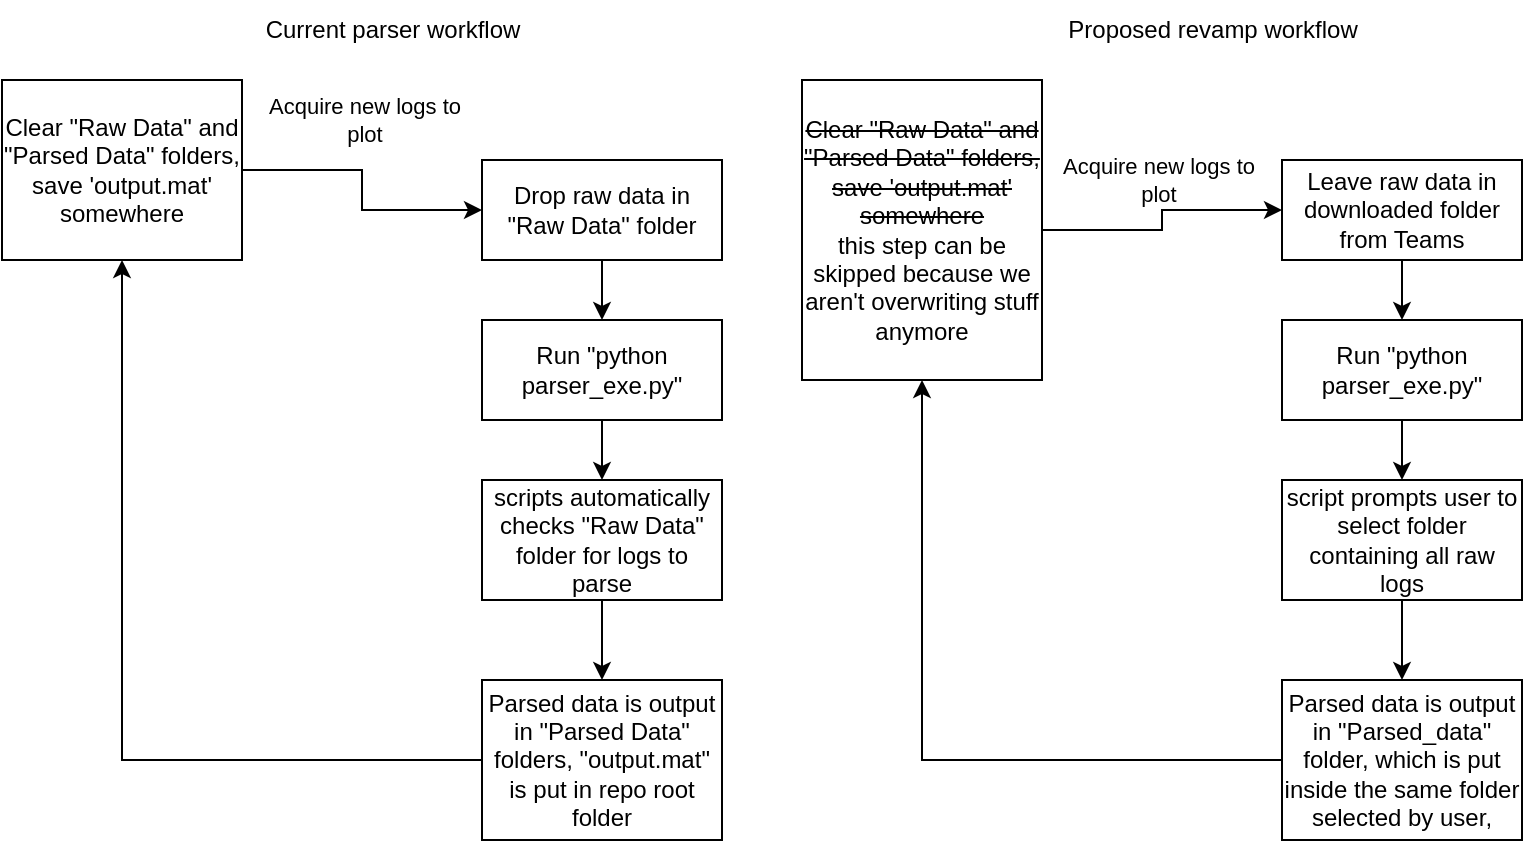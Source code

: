 <mxfile version="22.0.6" type="device">
  <diagram name="Page-1" id="50k1JGjWik0fVtjj7pBr">
    <mxGraphModel dx="896" dy="474" grid="1" gridSize="10" guides="1" tooltips="1" connect="1" arrows="1" fold="1" page="1" pageScale="1" pageWidth="850" pageHeight="1100" math="0" shadow="0">
      <root>
        <mxCell id="0" />
        <mxCell id="1" parent="0" />
        <mxCell id="UGzPLeG-0t3EQpkOzJZr-6" style="edgeStyle=orthogonalEdgeStyle;rounded=0;orthogonalLoop=1;jettySize=auto;html=1;exitX=0.5;exitY=1;exitDx=0;exitDy=0;entryX=0.5;entryY=0;entryDx=0;entryDy=0;" edge="1" parent="1" source="UGzPLeG-0t3EQpkOzJZr-1" target="UGzPLeG-0t3EQpkOzJZr-2">
          <mxGeometry relative="1" as="geometry" />
        </mxCell>
        <mxCell id="UGzPLeG-0t3EQpkOzJZr-1" value="Drop raw data in &quot;Raw Data&quot; folder" style="rounded=0;whiteSpace=wrap;html=1;" vertex="1" parent="1">
          <mxGeometry x="240" y="80" width="120" height="50" as="geometry" />
        </mxCell>
        <mxCell id="UGzPLeG-0t3EQpkOzJZr-23" style="edgeStyle=orthogonalEdgeStyle;rounded=0;orthogonalLoop=1;jettySize=auto;html=1;exitX=0.5;exitY=1;exitDx=0;exitDy=0;entryX=0.5;entryY=0;entryDx=0;entryDy=0;" edge="1" parent="1" source="UGzPLeG-0t3EQpkOzJZr-2" target="UGzPLeG-0t3EQpkOzJZr-21">
          <mxGeometry relative="1" as="geometry" />
        </mxCell>
        <mxCell id="UGzPLeG-0t3EQpkOzJZr-2" value="Run &quot;python parser_exe.py&quot;" style="rounded=0;whiteSpace=wrap;html=1;" vertex="1" parent="1">
          <mxGeometry x="240" y="160" width="120" height="50" as="geometry" />
        </mxCell>
        <mxCell id="UGzPLeG-0t3EQpkOzJZr-5" style="edgeStyle=orthogonalEdgeStyle;rounded=0;orthogonalLoop=1;jettySize=auto;html=1;exitX=1;exitY=0.5;exitDx=0;exitDy=0;entryX=0;entryY=0.5;entryDx=0;entryDy=0;" edge="1" parent="1" source="UGzPLeG-0t3EQpkOzJZr-4" target="UGzPLeG-0t3EQpkOzJZr-1">
          <mxGeometry relative="1" as="geometry" />
        </mxCell>
        <mxCell id="UGzPLeG-0t3EQpkOzJZr-11" value="Acquire new logs to&lt;br&gt;plot" style="edgeLabel;html=1;align=center;verticalAlign=middle;resizable=0;points=[];" vertex="1" connectable="0" parent="UGzPLeG-0t3EQpkOzJZr-5">
          <mxGeometry x="-0.35" y="-3" relative="1" as="geometry">
            <mxPoint x="15" y="-28" as="offset" />
          </mxGeometry>
        </mxCell>
        <mxCell id="UGzPLeG-0t3EQpkOzJZr-4" value="Clear &quot;Raw Data&quot; and &quot;Parsed Data&quot; folders, save &#39;output.mat&#39; somewhere" style="rounded=0;whiteSpace=wrap;html=1;" vertex="1" parent="1">
          <mxGeometry y="40" width="120" height="90" as="geometry" />
        </mxCell>
        <mxCell id="UGzPLeG-0t3EQpkOzJZr-10" style="edgeStyle=orthogonalEdgeStyle;rounded=0;orthogonalLoop=1;jettySize=auto;html=1;exitX=0;exitY=0.5;exitDx=0;exitDy=0;entryX=0.5;entryY=1;entryDx=0;entryDy=0;" edge="1" parent="1" source="UGzPLeG-0t3EQpkOzJZr-8" target="UGzPLeG-0t3EQpkOzJZr-4">
          <mxGeometry relative="1" as="geometry" />
        </mxCell>
        <mxCell id="UGzPLeG-0t3EQpkOzJZr-8" value="Parsed data is output in &quot;Parsed Data&quot; folders, &quot;output.mat&quot; is put in repo root folder" style="rounded=0;whiteSpace=wrap;html=1;" vertex="1" parent="1">
          <mxGeometry x="240" y="340" width="120" height="80" as="geometry" />
        </mxCell>
        <mxCell id="UGzPLeG-0t3EQpkOzJZr-12" style="edgeStyle=orthogonalEdgeStyle;rounded=0;orthogonalLoop=1;jettySize=auto;html=1;exitX=0.5;exitY=1;exitDx=0;exitDy=0;entryX=0.5;entryY=0;entryDx=0;entryDy=0;" edge="1" parent="1" source="UGzPLeG-0t3EQpkOzJZr-13" target="UGzPLeG-0t3EQpkOzJZr-14">
          <mxGeometry relative="1" as="geometry" />
        </mxCell>
        <mxCell id="UGzPLeG-0t3EQpkOzJZr-13" value="Leave raw data in downloaded folder from Teams" style="rounded=0;whiteSpace=wrap;html=1;" vertex="1" parent="1">
          <mxGeometry x="640" y="80" width="120" height="50" as="geometry" />
        </mxCell>
        <mxCell id="UGzPLeG-0t3EQpkOzJZr-25" style="edgeStyle=orthogonalEdgeStyle;rounded=0;orthogonalLoop=1;jettySize=auto;html=1;exitX=0.5;exitY=1;exitDx=0;exitDy=0;entryX=0.5;entryY=0;entryDx=0;entryDy=0;" edge="1" parent="1" source="UGzPLeG-0t3EQpkOzJZr-14" target="UGzPLeG-0t3EQpkOzJZr-24">
          <mxGeometry relative="1" as="geometry" />
        </mxCell>
        <mxCell id="UGzPLeG-0t3EQpkOzJZr-14" value="Run &quot;python parser_exe.py&quot;" style="rounded=0;whiteSpace=wrap;html=1;" vertex="1" parent="1">
          <mxGeometry x="640" y="160" width="120" height="50" as="geometry" />
        </mxCell>
        <mxCell id="UGzPLeG-0t3EQpkOzJZr-16" style="edgeStyle=orthogonalEdgeStyle;rounded=0;orthogonalLoop=1;jettySize=auto;html=1;exitX=1;exitY=0.5;exitDx=0;exitDy=0;entryX=0;entryY=0.5;entryDx=0;entryDy=0;" edge="1" parent="1" source="UGzPLeG-0t3EQpkOzJZr-18" target="UGzPLeG-0t3EQpkOzJZr-13">
          <mxGeometry relative="1" as="geometry" />
        </mxCell>
        <mxCell id="UGzPLeG-0t3EQpkOzJZr-17" value="Acquire new logs to&lt;br&gt;plot" style="edgeLabel;html=1;align=center;verticalAlign=middle;resizable=0;points=[];" vertex="1" connectable="0" parent="UGzPLeG-0t3EQpkOzJZr-16">
          <mxGeometry x="-0.35" y="-3" relative="1" as="geometry">
            <mxPoint x="15" y="-28" as="offset" />
          </mxGeometry>
        </mxCell>
        <mxCell id="UGzPLeG-0t3EQpkOzJZr-18" value="&lt;strike&gt;Clear &quot;Raw Data&quot; and &quot;Parsed Data&quot; folders, save &#39;output.mat&#39; somewhere&lt;/strike&gt;&lt;br&gt;this step can be skipped because we aren&#39;t overwriting stuff anymore" style="rounded=0;whiteSpace=wrap;html=1;" vertex="1" parent="1">
          <mxGeometry x="400" y="40" width="120" height="150" as="geometry" />
        </mxCell>
        <mxCell id="UGzPLeG-0t3EQpkOzJZr-19" style="edgeStyle=orthogonalEdgeStyle;rounded=0;orthogonalLoop=1;jettySize=auto;html=1;exitX=0;exitY=0.5;exitDx=0;exitDy=0;entryX=0.5;entryY=1;entryDx=0;entryDy=0;" edge="1" parent="1" source="UGzPLeG-0t3EQpkOzJZr-20" target="UGzPLeG-0t3EQpkOzJZr-18">
          <mxGeometry relative="1" as="geometry" />
        </mxCell>
        <mxCell id="UGzPLeG-0t3EQpkOzJZr-20" value="Parsed data is output in &quot;Parsed_data&quot; folder, which is put inside the same folder selected by user," style="rounded=0;whiteSpace=wrap;html=1;" vertex="1" parent="1">
          <mxGeometry x="640" y="340" width="120" height="80" as="geometry" />
        </mxCell>
        <mxCell id="UGzPLeG-0t3EQpkOzJZr-22" style="edgeStyle=orthogonalEdgeStyle;rounded=0;orthogonalLoop=1;jettySize=auto;html=1;exitX=0.5;exitY=1;exitDx=0;exitDy=0;entryX=0.5;entryY=0;entryDx=0;entryDy=0;" edge="1" parent="1" source="UGzPLeG-0t3EQpkOzJZr-21" target="UGzPLeG-0t3EQpkOzJZr-8">
          <mxGeometry relative="1" as="geometry" />
        </mxCell>
        <mxCell id="UGzPLeG-0t3EQpkOzJZr-21" value="scripts automatically checks &quot;Raw Data&quot; folder for logs to parse" style="rounded=0;whiteSpace=wrap;html=1;" vertex="1" parent="1">
          <mxGeometry x="240" y="240" width="120" height="60" as="geometry" />
        </mxCell>
        <mxCell id="UGzPLeG-0t3EQpkOzJZr-26" style="edgeStyle=orthogonalEdgeStyle;rounded=0;orthogonalLoop=1;jettySize=auto;html=1;exitX=0.5;exitY=1;exitDx=0;exitDy=0;entryX=0.5;entryY=0;entryDx=0;entryDy=0;" edge="1" parent="1" source="UGzPLeG-0t3EQpkOzJZr-24" target="UGzPLeG-0t3EQpkOzJZr-20">
          <mxGeometry relative="1" as="geometry" />
        </mxCell>
        <mxCell id="UGzPLeG-0t3EQpkOzJZr-24" value="script prompts user to select folder containing all raw logs" style="rounded=0;whiteSpace=wrap;html=1;" vertex="1" parent="1">
          <mxGeometry x="640" y="240" width="120" height="60" as="geometry" />
        </mxCell>
        <mxCell id="UGzPLeG-0t3EQpkOzJZr-27" value="Current parser workflow" style="text;html=1;align=center;verticalAlign=middle;resizable=0;points=[];autosize=1;strokeColor=none;fillColor=none;" vertex="1" parent="1">
          <mxGeometry x="120" width="150" height="30" as="geometry" />
        </mxCell>
        <mxCell id="UGzPLeG-0t3EQpkOzJZr-28" value="Proposed revamp workflow" style="text;html=1;align=center;verticalAlign=middle;resizable=0;points=[];autosize=1;strokeColor=none;fillColor=none;" vertex="1" parent="1">
          <mxGeometry x="520" width="170" height="30" as="geometry" />
        </mxCell>
      </root>
    </mxGraphModel>
  </diagram>
</mxfile>
